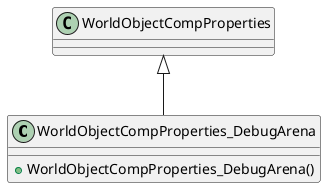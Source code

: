 @startuml
class WorldObjectCompProperties_DebugArena {
    + WorldObjectCompProperties_DebugArena()
}
WorldObjectCompProperties <|-- WorldObjectCompProperties_DebugArena
@enduml
